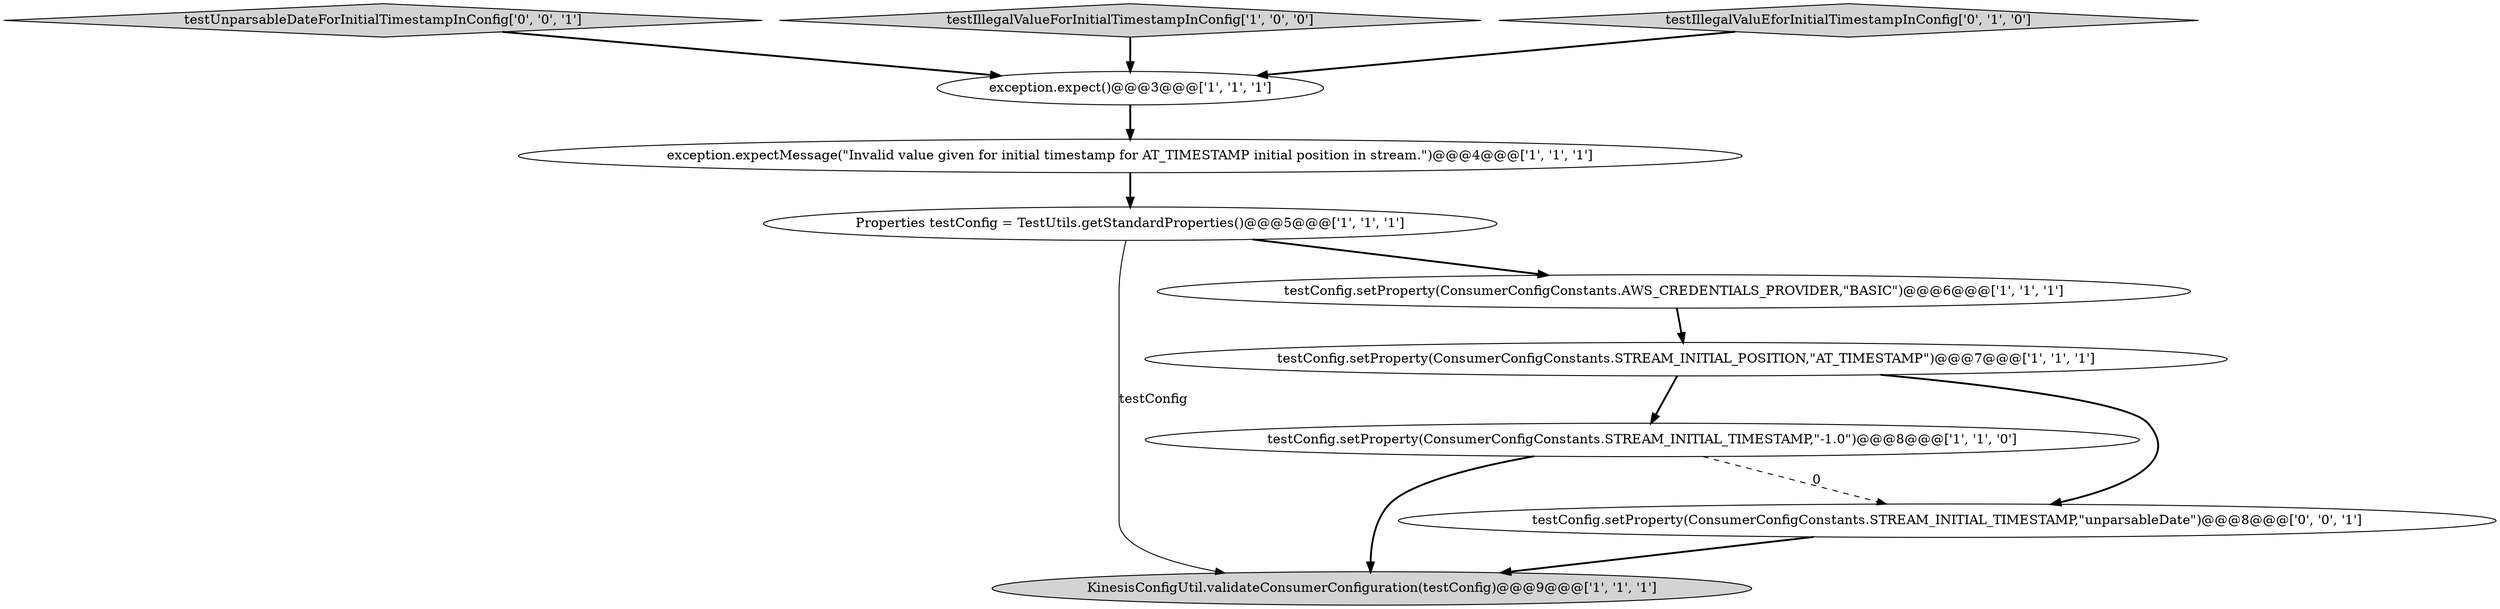 digraph {
3 [style = filled, label = "KinesisConfigUtil.validateConsumerConfiguration(testConfig)@@@9@@@['1', '1', '1']", fillcolor = lightgray, shape = ellipse image = "AAA0AAABBB1BBB"];
6 [style = filled, label = "testConfig.setProperty(ConsumerConfigConstants.STREAM_INITIAL_POSITION,\"AT_TIMESTAMP\")@@@7@@@['1', '1', '1']", fillcolor = white, shape = ellipse image = "AAA0AAABBB1BBB"];
9 [style = filled, label = "testUnparsableDateForInitialTimestampInConfig['0', '0', '1']", fillcolor = lightgray, shape = diamond image = "AAA0AAABBB3BBB"];
2 [style = filled, label = "testIllegalValueForInitialTimestampInConfig['1', '0', '0']", fillcolor = lightgray, shape = diamond image = "AAA0AAABBB1BBB"];
0 [style = filled, label = "testConfig.setProperty(ConsumerConfigConstants.STREAM_INITIAL_TIMESTAMP,\"-1.0\")@@@8@@@['1', '1', '0']", fillcolor = white, shape = ellipse image = "AAA0AAABBB1BBB"];
1 [style = filled, label = "exception.expect()@@@3@@@['1', '1', '1']", fillcolor = white, shape = ellipse image = "AAA0AAABBB1BBB"];
8 [style = filled, label = "testIllegalValuEforInitialTimestampInConfig['0', '1', '0']", fillcolor = lightgray, shape = diamond image = "AAA0AAABBB2BBB"];
10 [style = filled, label = "testConfig.setProperty(ConsumerConfigConstants.STREAM_INITIAL_TIMESTAMP,\"unparsableDate\")@@@8@@@['0', '0', '1']", fillcolor = white, shape = ellipse image = "AAA0AAABBB3BBB"];
7 [style = filled, label = "exception.expectMessage(\"Invalid value given for initial timestamp for AT_TIMESTAMP initial position in stream.\")@@@4@@@['1', '1', '1']", fillcolor = white, shape = ellipse image = "AAA0AAABBB1BBB"];
4 [style = filled, label = "testConfig.setProperty(ConsumerConfigConstants.AWS_CREDENTIALS_PROVIDER,\"BASIC\")@@@6@@@['1', '1', '1']", fillcolor = white, shape = ellipse image = "AAA0AAABBB1BBB"];
5 [style = filled, label = "Properties testConfig = TestUtils.getStandardProperties()@@@5@@@['1', '1', '1']", fillcolor = white, shape = ellipse image = "AAA0AAABBB1BBB"];
7->5 [style = bold, label=""];
6->0 [style = bold, label=""];
4->6 [style = bold, label=""];
0->10 [style = dashed, label="0"];
1->7 [style = bold, label=""];
0->3 [style = bold, label=""];
9->1 [style = bold, label=""];
5->3 [style = solid, label="testConfig"];
2->1 [style = bold, label=""];
5->4 [style = bold, label=""];
10->3 [style = bold, label=""];
6->10 [style = bold, label=""];
8->1 [style = bold, label=""];
}

